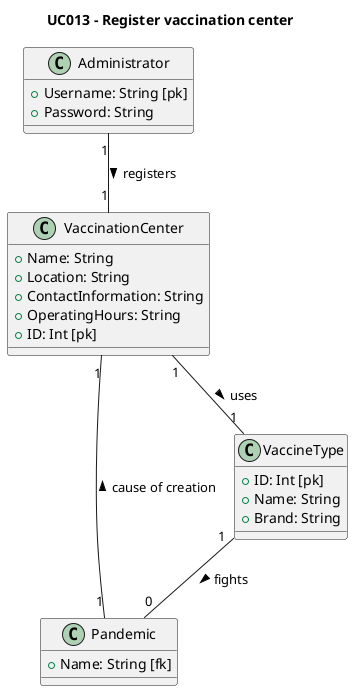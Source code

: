@startuml
'skinparam monochrome true
'skinparam shadowing false

title UC013 - Register vaccination center

class Administrator {
    +Username: String [pk]
    +Password: String
}

class VaccinationCenter {
    +Name: String
    +Location: String
    +ContactInformation: String
    +OperatingHours: String
    +ID: Int [pk]
}

class Pandemic {
    +Name: String [fk]
}

class VaccineType {
  +ID: Int [pk]
  +Name: String
  +Brand: String
}

' Relationships
Administrator "1" -- "1" VaccinationCenter : registers >
VaccinationCenter "1" -- "1" VaccineType : uses >
VaccineType "1" -- "0" Pandemic : fights >
VaccinationCenter "1" -- "1" Pandemic : cause of creation <

@enduml
